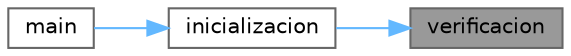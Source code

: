 digraph "verificacion"
{
 // LATEX_PDF_SIZE
  bgcolor="transparent";
  edge [fontname=Helvetica,fontsize=10,labelfontname=Helvetica,labelfontsize=10];
  node [fontname=Helvetica,fontsize=10,shape=box,height=0.2,width=0.4];
  rankdir="RL";
  Node1 [id="Node000001",label="verificacion",height=0.2,width=0.4,color="gray40", fillcolor="grey60", style="filled", fontcolor="black",tooltip="Se establece la funcion 'verificacion' Esta se encarara de ver si la palabra se esta adivinando o no."];
  Node1 -> Node2 [id="edge1_Node000001_Node000002",dir="back",color="steelblue1",style="solid",tooltip=" "];
  Node2 [id="Node000002",label="inicializacion",height=0.2,width=0.4,color="grey40", fillcolor="white", style="filled",URL="$inicializacion_8cpp.html#a31ce1bf076496cf3da3af6338ae0e5ee",tooltip="Se establece la funcion 'inicializacion'."];
  Node2 -> Node3 [id="edge2_Node000002_Node000003",dir="back",color="steelblue1",style="solid",tooltip=" "];
  Node3 [id="Node000003",label="main",height=0.2,width=0.4,color="grey40", fillcolor="white", style="filled",URL="$main_8cpp.html#ae66f6b31b5ad750f1fe042a706a4e3d4",tooltip=" "];
}
